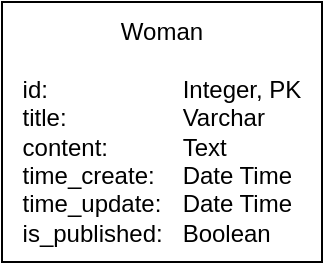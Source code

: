 <mxfile>
    <diagram id="dhYuyPz8pv7jfcNZdSZK" name="Page-1">
        <mxGraphModel dx="517" dy="888" grid="1" gridSize="10" guides="1" tooltips="1" connect="1" arrows="1" fold="1" page="1" pageScale="1" pageWidth="850" pageHeight="1100" math="0" shadow="0">
            <root>
                <mxCell id="0"/>
                <mxCell id="1" parent="0"/>
                <mxCell id="2" value="&lt;div style=&quot;&quot;&gt;&lt;span style=&quot;background-color: initial;&quot;&gt;Woman&lt;/span&gt;&lt;/div&gt;&lt;div style=&quot;&quot;&gt;&lt;span style=&quot;background-color: initial;&quot;&gt;&lt;br&gt;&lt;/span&gt;&lt;/div&gt;&lt;div style=&quot;text-align: left;&quot;&gt;&lt;span style=&quot;background-color: initial;&quot;&gt;id:&lt;/span&gt;&lt;span style=&quot;background-color: initial; white-space: pre;&quot;&gt;&#9;&lt;span style=&quot;white-space: pre;&quot;&gt;&#9;&lt;/span&gt;&lt;span style=&quot;white-space: pre;&quot;&gt;&#9;&lt;/span&gt;&lt;/span&gt;&lt;span style=&quot;background-color: initial;&quot;&gt;Integer, PK&lt;/span&gt;&lt;/div&gt;&lt;div style=&quot;text-align: left;&quot;&gt;&lt;span style=&quot;background-color: initial;&quot;&gt;title:&lt;/span&gt;&lt;span style=&quot;background-color: initial; white-space: pre;&quot;&gt;&#9;&lt;span style=&quot;white-space: pre;&quot;&gt;&#9;&lt;/span&gt;&lt;span style=&quot;white-space: pre;&quot;&gt;&#9;&lt;/span&gt;&lt;/span&gt;&lt;span style=&quot;background-color: initial;&quot;&gt;Varchar&lt;/span&gt;&lt;/div&gt;&lt;div style=&quot;text-align: left;&quot;&gt;content: &lt;span style=&quot;white-space: pre;&quot;&gt;&#9;&lt;/span&gt;&lt;span style=&quot;white-space: pre;&quot;&gt;&#9;&lt;/span&gt;Text&lt;/div&gt;&lt;div style=&quot;text-align: left;&quot;&gt;time_create: &lt;span style=&quot;white-space: pre;&quot;&gt;&#9;&lt;/span&gt;Date Time&lt;/div&gt;&lt;div style=&quot;text-align: left;&quot;&gt;time_update: &lt;span style=&quot;white-space: pre;&quot;&gt;&#9;&lt;/span&gt;Date Time&lt;/div&gt;&lt;div style=&quot;text-align: left;&quot;&gt;is_published: &lt;span style=&quot;white-space: pre;&quot;&gt;&#9;&lt;/span&gt;Boolean&lt;/div&gt;" style="rounded=0;whiteSpace=wrap;html=1;" parent="1" vertex="1">
                    <mxGeometry x="40" y="280" width="160" height="130" as="geometry"/>
                </mxCell>
            </root>
        </mxGraphModel>
    </diagram>
</mxfile>